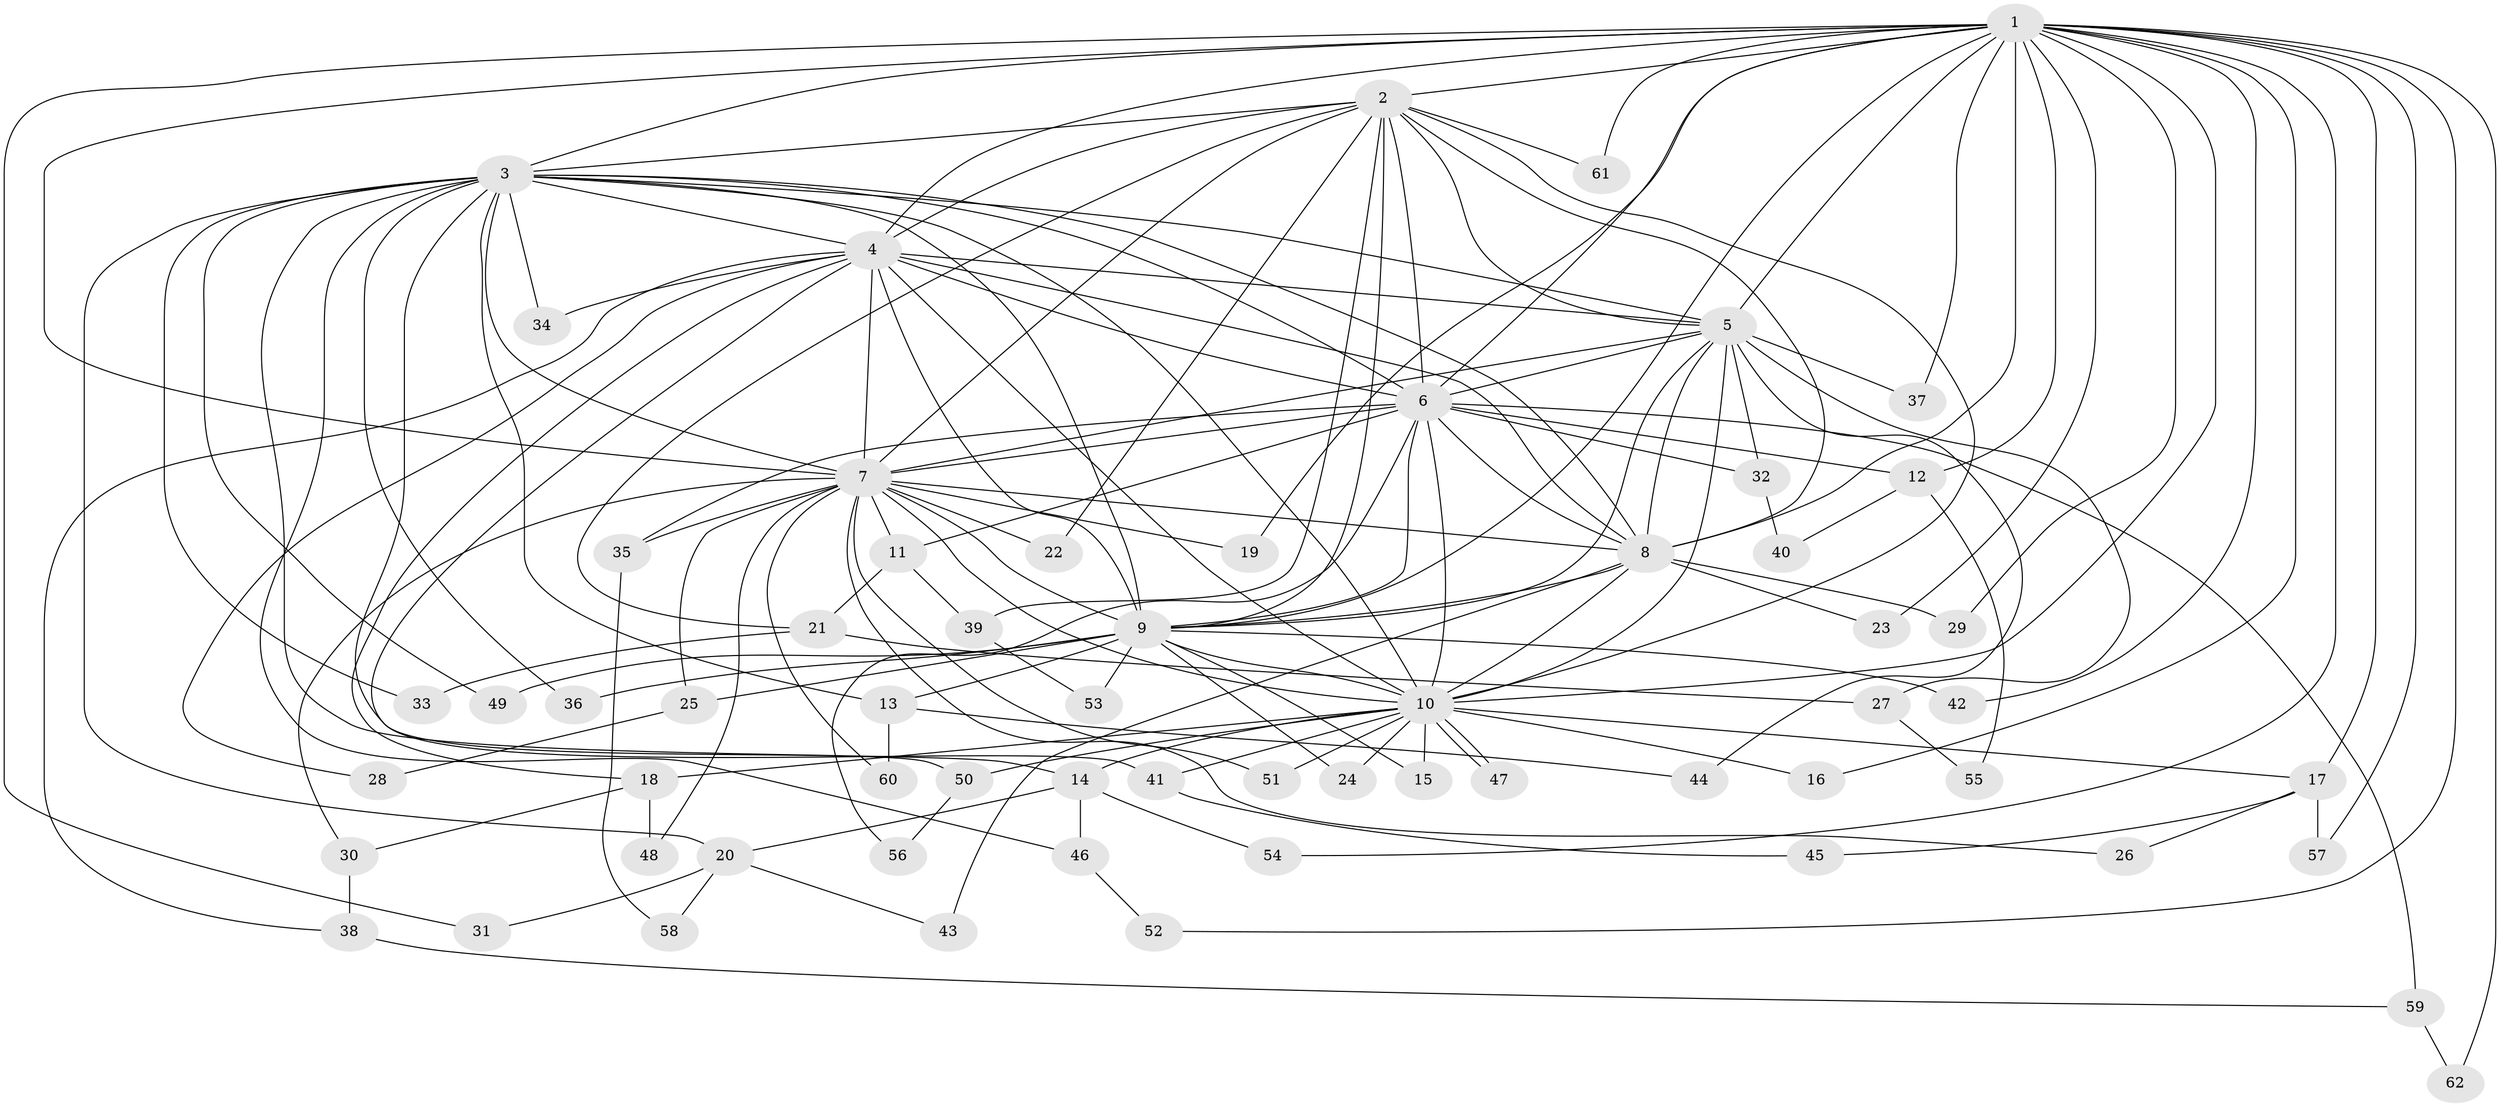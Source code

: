 // Generated by graph-tools (version 1.1) at 2025/34/03/09/25 02:34:58]
// undirected, 62 vertices, 149 edges
graph export_dot {
graph [start="1"]
  node [color=gray90,style=filled];
  1;
  2;
  3;
  4;
  5;
  6;
  7;
  8;
  9;
  10;
  11;
  12;
  13;
  14;
  15;
  16;
  17;
  18;
  19;
  20;
  21;
  22;
  23;
  24;
  25;
  26;
  27;
  28;
  29;
  30;
  31;
  32;
  33;
  34;
  35;
  36;
  37;
  38;
  39;
  40;
  41;
  42;
  43;
  44;
  45;
  46;
  47;
  48;
  49;
  50;
  51;
  52;
  53;
  54;
  55;
  56;
  57;
  58;
  59;
  60;
  61;
  62;
  1 -- 2;
  1 -- 3;
  1 -- 4;
  1 -- 5;
  1 -- 6;
  1 -- 7;
  1 -- 8;
  1 -- 9;
  1 -- 10;
  1 -- 12;
  1 -- 16;
  1 -- 17;
  1 -- 19;
  1 -- 23;
  1 -- 29;
  1 -- 31;
  1 -- 37;
  1 -- 42;
  1 -- 52;
  1 -- 54;
  1 -- 57;
  1 -- 61;
  1 -- 62;
  2 -- 3;
  2 -- 4;
  2 -- 5;
  2 -- 6;
  2 -- 7;
  2 -- 8;
  2 -- 9;
  2 -- 10;
  2 -- 21;
  2 -- 22;
  2 -- 39;
  2 -- 61;
  3 -- 4;
  3 -- 5;
  3 -- 6;
  3 -- 7;
  3 -- 8;
  3 -- 9;
  3 -- 10;
  3 -- 13;
  3 -- 14;
  3 -- 20;
  3 -- 33;
  3 -- 34;
  3 -- 36;
  3 -- 41;
  3 -- 46;
  3 -- 49;
  4 -- 5;
  4 -- 6;
  4 -- 7;
  4 -- 8;
  4 -- 9;
  4 -- 10;
  4 -- 18;
  4 -- 28;
  4 -- 34;
  4 -- 38;
  4 -- 50;
  5 -- 6;
  5 -- 7;
  5 -- 8;
  5 -- 9;
  5 -- 10;
  5 -- 27;
  5 -- 32;
  5 -- 37;
  5 -- 44;
  6 -- 7;
  6 -- 8;
  6 -- 9;
  6 -- 10;
  6 -- 11;
  6 -- 12;
  6 -- 32;
  6 -- 35;
  6 -- 56;
  6 -- 59;
  7 -- 8;
  7 -- 9;
  7 -- 10;
  7 -- 11;
  7 -- 19;
  7 -- 22;
  7 -- 25;
  7 -- 26;
  7 -- 30;
  7 -- 35;
  7 -- 48;
  7 -- 51;
  7 -- 60;
  8 -- 9;
  8 -- 10;
  8 -- 23;
  8 -- 29;
  8 -- 43;
  9 -- 10;
  9 -- 13;
  9 -- 15;
  9 -- 24;
  9 -- 25;
  9 -- 36;
  9 -- 42;
  9 -- 49;
  9 -- 53;
  10 -- 14;
  10 -- 15;
  10 -- 16;
  10 -- 17;
  10 -- 18;
  10 -- 24;
  10 -- 41;
  10 -- 47;
  10 -- 47;
  10 -- 50;
  10 -- 51;
  11 -- 21;
  11 -- 39;
  12 -- 40;
  12 -- 55;
  13 -- 44;
  13 -- 60;
  14 -- 20;
  14 -- 46;
  14 -- 54;
  17 -- 26;
  17 -- 45;
  17 -- 57;
  18 -- 30;
  18 -- 48;
  20 -- 31;
  20 -- 43;
  20 -- 58;
  21 -- 27;
  21 -- 33;
  25 -- 28;
  27 -- 55;
  30 -- 38;
  32 -- 40;
  35 -- 58;
  38 -- 59;
  39 -- 53;
  41 -- 45;
  46 -- 52;
  50 -- 56;
  59 -- 62;
}
